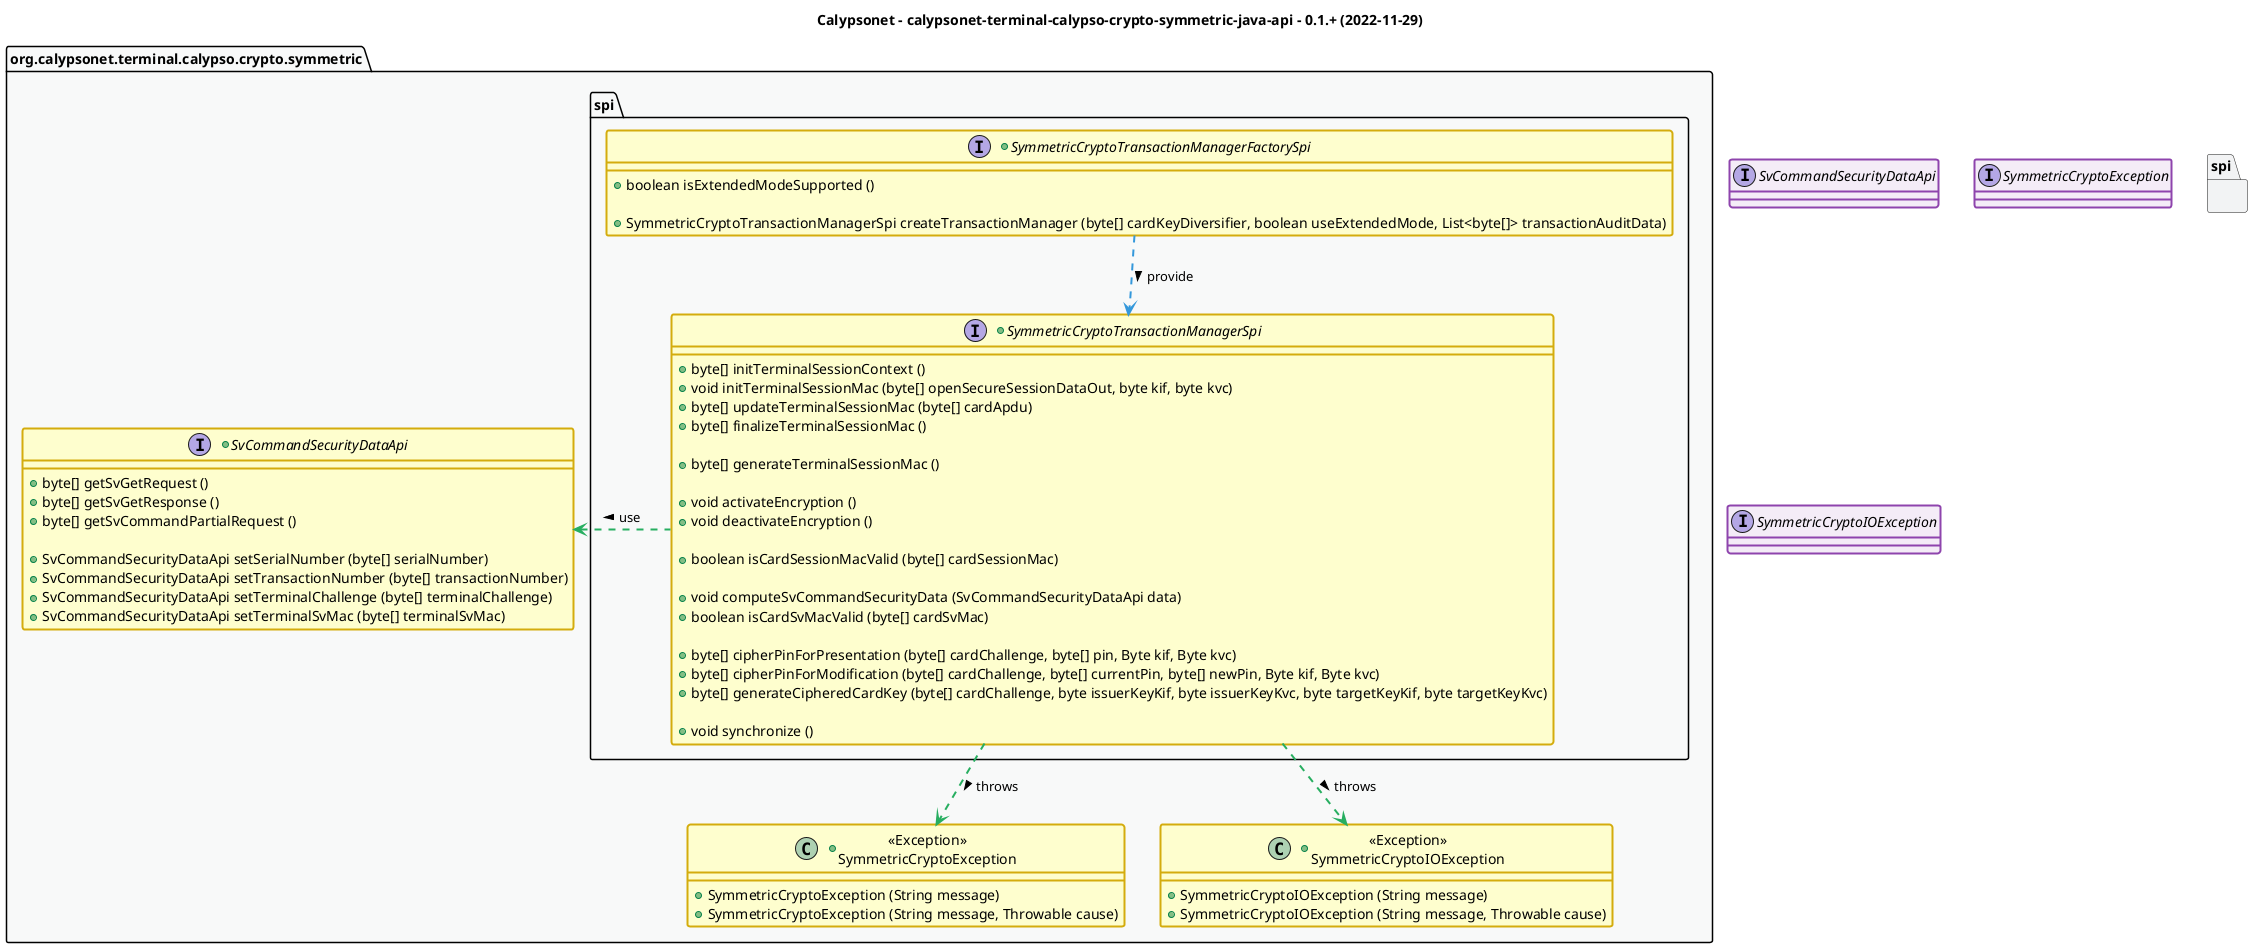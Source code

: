 @startuml
title
    Calypsonet - calypsonet-terminal-calypso-crypto-symmetric-java-api - 0.1.+ (2022-11-29)
end title

' == THEME ==

'Couleurs issues de : https://htmlcolorcodes.com/fr/tableau-de-couleur/tableau-de-couleur-design-plat/
!define C_GREY1 F8F9F9
!define C_GREY2 F2F3F4
!define C_GREY3 E5E7E9
!define C_GREY4 D7DBDD
!define C_GREY5 CACFD2
!define C_GREY6 BDC3C7
!define C_LINK 3498DB
!define C_USE 27AE60

' -- Styles that don't work with new version of plantuml --
skinparam stereotypeABorderColor #A9DCDF
skinparam stereotypeIBorderColor #B4A7E5
skinparam stereotypeCBorderColor #ADD1B2
skinparam stereotypeEBorderColor #EB93DF
' -- END --

skinparam ClassBorderThickness 2
skinparam ArrowThickness 2

' Yellow
skinparam ClassBackgroundColor #FEFECE
skinparam ClassBorderColor #D4AC0D
' Red
skinparam ClassBackgroundColor<<red>> #FDEDEC
skinparam ClassBorderColor<<red>> #E74C3C
hide <<red>> stereotype
' Purple
skinparam ClassBackgroundColor<<purple>> #F4ECF7
skinparam ClassBorderColor<<purple>> #8E44AD
hide <<purple>> stereotype
' blue
skinparam ClassBackgroundColor<<blue>> #EBF5FB
skinparam ClassBorderColor<<blue>> #3498DB
hide <<blue>> stereotype
' Green
skinparam ClassBackgroundColor<<green>> #E9F7EF
skinparam ClassBorderColor<<green>> #27AE60
hide <<green>> stereotype
' Grey
skinparam ClassBackgroundColor<<grey>> #EAECEE
skinparam ClassBorderColor<<grey>> #2C3E50
hide <<grey>> stereotype

' == CONTENT ==

package "org.calypsonet.terminal.calypso.crypto.symmetric" as api {
    package spi {
        +interface SymmetricCryptoTransactionManagerFactorySpi {
            +boolean isExtendedModeSupported ()
    
            +SymmetricCryptoTransactionManagerSpi createTransactionManager (byte[] cardKeyDiversifier, boolean useExtendedMode, List<byte[]> transactionAuditData)
        }
        +interface SymmetricCryptoTransactionManagerSpi {
            +byte[] initTerminalSessionContext ()
            +void initTerminalSessionMac (byte[] openSecureSessionDataOut, byte kif, byte kvc)
            +byte[] updateTerminalSessionMac (byte[] cardApdu)
            +byte[] finalizeTerminalSessionMac ()
    
            +byte[] generateTerminalSessionMac ()
    
            +void activateEncryption ()
            +void deactivateEncryption ()
    
            +boolean isCardSessionMacValid (byte[] cardSessionMac)
    
            +void computeSvCommandSecurityData (SvCommandSecurityDataApi data)
            +boolean isCardSvMacValid (byte[] cardSvMac)
    
            +byte[] cipherPinForPresentation (byte[] cardChallenge, byte[] pin, Byte kif, Byte kvc)
            +byte[] cipherPinForModification (byte[] cardChallenge, byte[] currentPin, byte[] newPin, Byte kif, Byte kvc)
            +byte[] generateCipheredCardKey (byte[] cardChallenge, byte issuerKeyKif, byte issuerKeyKvc, byte targetKeyKif, byte targetKeyKvc)

            +void synchronize ()
        }
    }
    +class "<<Exception>>\nSymmetricCryptoException" as SymmetricCryptoException {
        +SymmetricCryptoException (String message)
        +SymmetricCryptoException (String message, Throwable cause)
    }
    +class "<<Exception>>\nSymmetricCryptoIOException" as SymmetricCryptoIOException {
        +SymmetricCryptoIOException (String message)
        +SymmetricCryptoIOException (String message, Throwable cause)
    }
    +interface SvCommandSecurityDataApi {
        +byte[] getSvGetRequest ()
        +byte[] getSvGetResponse ()
        +byte[] getSvCommandPartialRequest ()

        +SvCommandSecurityDataApi setSerialNumber (byte[] serialNumber)
        +SvCommandSecurityDataApi setTransactionNumber (byte[] transactionNumber)
        +SvCommandSecurityDataApi setTerminalChallenge (byte[] terminalChallenge)
        +SvCommandSecurityDataApi setTerminalSvMac (byte[] terminalSvMac)
    }

'
'    +interface SymmetricCryptoTransactionManagerFactorySpiDesignByUseCase {
'        +byte[] initTerminalSecureSessionContext (byte[] keyDiversifier)
'
'        +byte[] computeTerminalSessionMac (byte[] openSecureSessionDataOut, byte kif, byte kvc, List<byte[]> cardApdus)
'        +void initTerminalSessionMac (byte[] openSecureSessionDataOut, byte kif, byte kvc)
'        +void initTerminalSessionMac (byte[] openSecureSessionDataOut, byte kif, byte kvc, List<byte[]> cardApdus)
'        +void updateTerminalSessionMac (List<byte[]> cardApdus)
'        +byte[] updateTerminalSessionMacEncrypted (byte[] cardApdu)
'        +byte[] finalizeTerminalSessionMac (List<byte[]> cardApdus)
'        +byte[] finalizeTerminalSessionMac ()
'
'        +<s>byte[] generateTerminalSessionMac ()
'
'        +boolean verifyCardSessionMac (byte[] cardSessionMac)
'
'        +void generateSvCommandSecurityData (SvCommandSecurityDataApi SvCommandSecurityDataApi)
'        +void generateSvCommandSecurityData (byte[] cardSerial, SvCommandSecurityDataApi SvCommandSecurityDataApi)
'        +boolean verifyCardSvMac (byte[] cardSvMac)
'        +boolean verifyCardSessionAndSvMac (byte[] cardSessionMac, byte[] cardSvMac)
'
'        +byte[] cipherPinForPresentation (byte[] openSecureSessionDataOut, byte kif, byte kvc, List<byte[]> cardApdus, byte[] cardSerial, byte[] cardChallenge, byte[] pin, byte kif, byte kvc)
'        +byte[] cipherPinForPresentation (byte[] cardSerial, byte[] cardChallenge, byte[] pin, byte kif, byte kvc)
'        +byte[] cipherPinForModification (byte[] cardSerial, byte[] cardChallenge, byte[] currentPin, byte[] newPin, byte kif, byte kvc)
'        +byte[] generateCardKey (byte[] cardSerial, byte[] cardChallenge, byte issuerKeyKif, byte issuerKeyKvc, byte targetKeyKif, byte targetKeyKvc)
'    }
}

' Associations

SymmetricCryptoTransactionManagerFactorySpi ..> SymmetricCryptoTransactionManagerSpi #C_LINK : provide >

SymmetricCryptoTransactionManagerSpi .left.> SvCommandSecurityDataApi #C_USE : use >

SymmetricCryptoTransactionManagerSpi ..> SymmetricCryptoException #C_USE : throws >
SymmetricCryptoTransactionManagerSpi ..> SymmetricCryptoIOException #C_USE : throws >

' == LAYOUT ==

' == STYLE ==

package api #C_GREY1 {}
package spi #C_GREY2 {}

interface SvCommandSecurityDataApi <<purple>>
interface SymmetricCryptoException <<purple>>
interface SymmetricCryptoIOException <<purple>>

@enduml